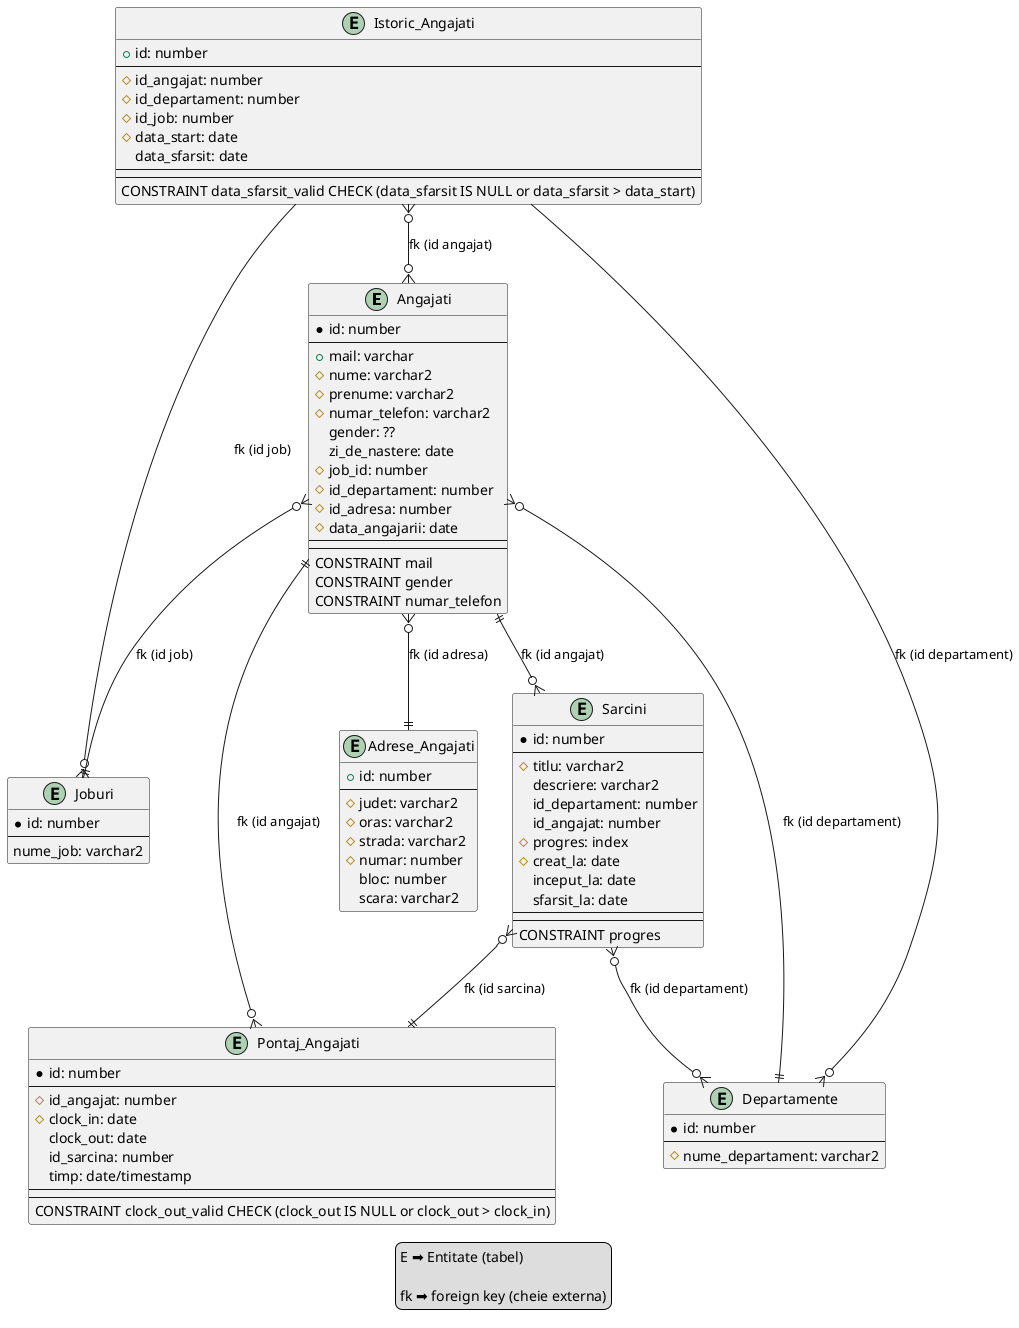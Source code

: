 @startuml service_auto

entity Angajati
{
  *id: number
  --
  +mail: varchar
  #nume: varchar2
  #prenume: varchar2
  #numar_telefon: varchar2
  gender: ??
  zi_de_nastere: date
  #job_id: number
  #id_departament: number
  #id_adresa: number
  #data_angajarii: date
  --
  --
  CONSTRAINT mail
  CONSTRAINT gender
  CONSTRAINT numar_telefon
}

entity Joburi
{
  *id: number
  --
  nume_job: varchar2
}

entity Departamente
{
  *id: number
  --
  #nume_departament: varchar2
}

entity Sarcini
{
  *id: number
  --
  #titlu: varchar2
  descriere: varchar2
  id_departament: number
  id_angajat: number
  #progres: index
  #creat_la: date
  inceput_la: date
  sfarsit_la: date
  --
  --
  CONSTRAINT progres
}

entity Pontaj_Angajati
{
  *id: number
  --
  #id_angajat: number
  #clock_in: date
  clock_out: date
  id_sarcina: number
  timp: date/timestamp
  --
  --
  CONSTRAINT clock_out_valid CHECK (clock_out IS NULL or clock_out > clock_in)
}

entity Adrese_Angajati
{
  +id: number
  --
  #judet: varchar2
  #oras: varchar2
  #strada: varchar2
  #numar: number
  bloc: number
  scara: varchar2
}

entity Istoric_Angajati
{
  +id: number
  --
  #id_angajat: number
  #id_departament: number
  #id_job: number
  #data_start: date
  data_sfarsit: date
  --
  --
  CONSTRAINT data_sfarsit_valid CHECK (data_sfarsit IS NULL or data_sfarsit > data_start)
}

Angajati }o--|| Joburi: "fk (id job)"
Angajati }o--|| Adrese_Angajati: "fk (id adresa)"
Angajati }o--|| Departamente: "fk (id departament)"
Angajati ||--o{ Pontaj_Angajati: "fk (id angajat)"
Angajati ||--o{ Sarcini: "fk (id angajat)"
Sarcini  }o--o{ Departamente: "fk (id departament)"
Sarcini  }o--|| Pontaj_Angajati: "fk (id sarcina)"
Istoric_Angajati --o{ Joburi: "fk (id job)"
Istoric_Angajati --o{ Departamente: "fk (id departament)"
Istoric_Angajati }o--o{ Angajati: "fk (id angajat)"

legend
  E ➡️ Entitate (tabel)

  fk ➡️ foreign key (cheie externa)
endlegend

@enduml
